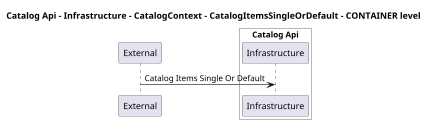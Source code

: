 @startuml
skinparam dpi 60

title Catalog Api - Infrastructure - CatalogContext - CatalogItemsSingleOrDefault - CONTAINER level

participant "External" as C4InterFlow.Utils.ExternalSystem

box "Catalog Api" #White

    participant "Infrastructure" as dotnet.eShop.Architecture.SoftwareSystems.CatalogApi.Containers.Infrastructure
end box


C4InterFlow.Utils.ExternalSystem -> dotnet.eShop.Architecture.SoftwareSystems.CatalogApi.Containers.Infrastructure : Catalog Items Single Or Default


@enduml
